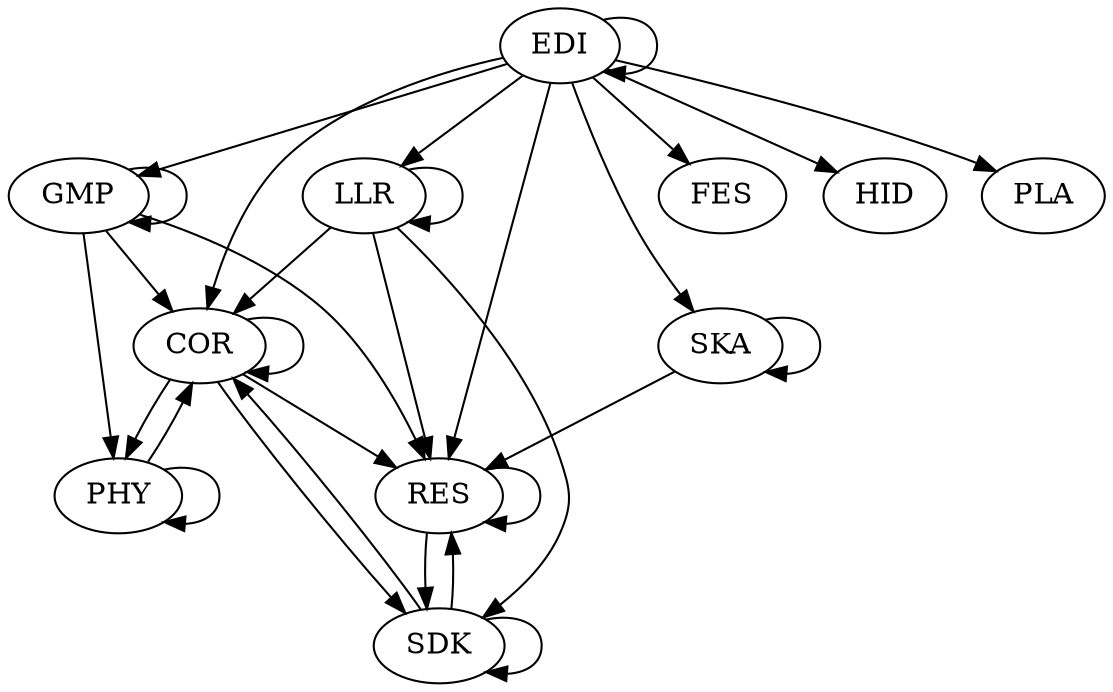 digraph "source tree" {
	"COR" -> "COR"
	"COR" -> "PHY"
	"COR" -> "RES"
	"COR" -> "SDK"
	"EDI" -> "COR"
	"EDI" -> "EDI"
	"EDI" -> "FES"
	"EDI" -> "GMP"
	"EDI" -> "HID"
	"EDI" -> "LLR"
	"EDI" -> "PLA"
	"EDI" -> "RES"
	"EDI" -> "SKA"
	"GMP" -> "COR"
	"GMP" -> "GMP"
	"GMP" -> "PHY"
	"GMP" -> "RES"
	"LLR" -> "COR"
	"LLR" -> "LLR"
	"LLR" -> "RES"
	"LLR" -> "SDK"
	"PHY" -> "COR"
	"PHY" -> "PHY"
	"RES" -> "RES"
	"RES" -> "SDK"
	"SDK" -> "COR"
	"SDK" -> "RES"
	"SDK" -> "SDK"
	"SKA" -> "RES"
	"SKA" -> "SKA"
}
